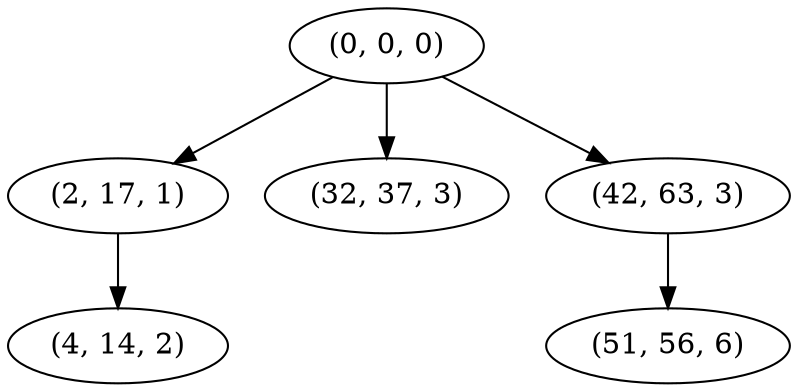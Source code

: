 digraph tree {
    "(0, 0, 0)";
    "(2, 17, 1)";
    "(4, 14, 2)";
    "(32, 37, 3)";
    "(42, 63, 3)";
    "(51, 56, 6)";
    "(0, 0, 0)" -> "(2, 17, 1)";
    "(0, 0, 0)" -> "(32, 37, 3)";
    "(0, 0, 0)" -> "(42, 63, 3)";
    "(2, 17, 1)" -> "(4, 14, 2)";
    "(42, 63, 3)" -> "(51, 56, 6)";
}
